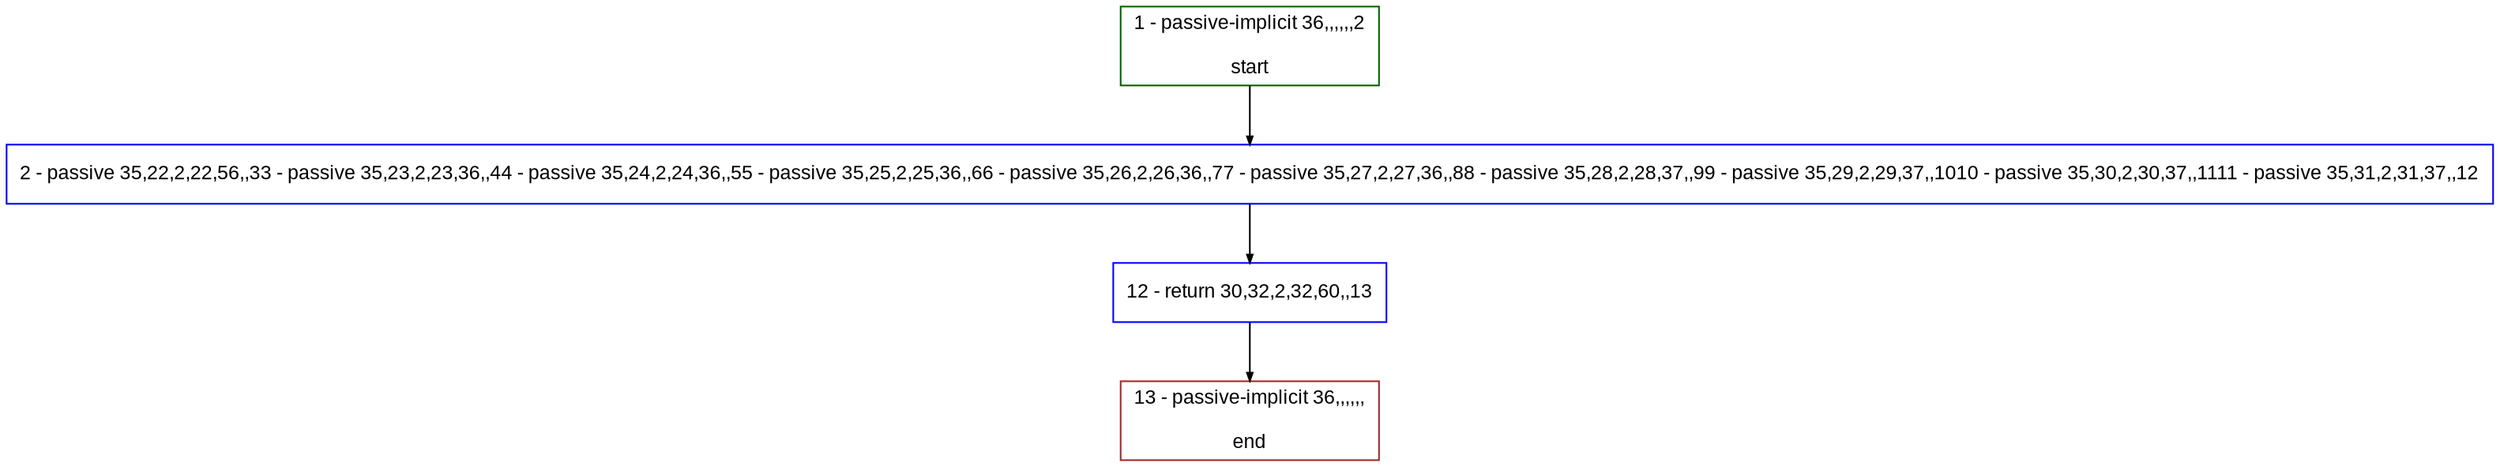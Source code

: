 digraph "" {
  graph [bgcolor="white", fillcolor="#FFFFCC", pack="true", packmode="clust", fontname="Arial", label="", fontsize="12", compound="true", style="rounded,filled"];
  node [node_initialized="no", fillcolor="white", fontname="Arial", label="", color="grey", fontsize="12", fixedsize="false", compound="true", shape="rectangle", style="filled"];
  edge [arrowtail="none", lhead="", fontcolor="black", fontname="Arial", label="", color="black", fontsize="12", arrowhead="normal", arrowsize="0.5", compound="true", ltail="", dir="forward"];
  __N1 [fillcolor="#ffffff", label="2 - passive 35,22,2,22,56,,33 - passive 35,23,2,23,36,,44 - passive 35,24,2,24,36,,55 - passive 35,25,2,25,36,,66 - passive 35,26,2,26,36,,77 - passive 35,27,2,27,36,,88 - passive 35,28,2,28,37,,99 - passive 35,29,2,29,37,,1010 - passive 35,30,2,30,37,,1111 - passive 35,31,2,31,37,,12", color="#0000ff", shape="box", style="filled"];
  __N2 [fillcolor="#ffffff", label="1 - passive-implicit 36,,,,,,2\n\nstart", color="#006400", shape="box", style="filled"];
  __N3 [fillcolor="#ffffff", label="12 - return 30,32,2,32,60,,13", color="#0000ff", shape="box", style="filled"];
  __N4 [fillcolor="#ffffff", label="13 - passive-implicit 36,,,,,,\n\nend", color="#a52a2a", shape="box", style="filled"];
  __N2 -> __N1 [arrowtail="none", color="#000000", label="", arrowhead="normal", dir="forward"];
  __N1 -> __N3 [arrowtail="none", color="#000000", label="", arrowhead="normal", dir="forward"];
  __N3 -> __N4 [arrowtail="none", color="#000000", label="", arrowhead="normal", dir="forward"];
}
